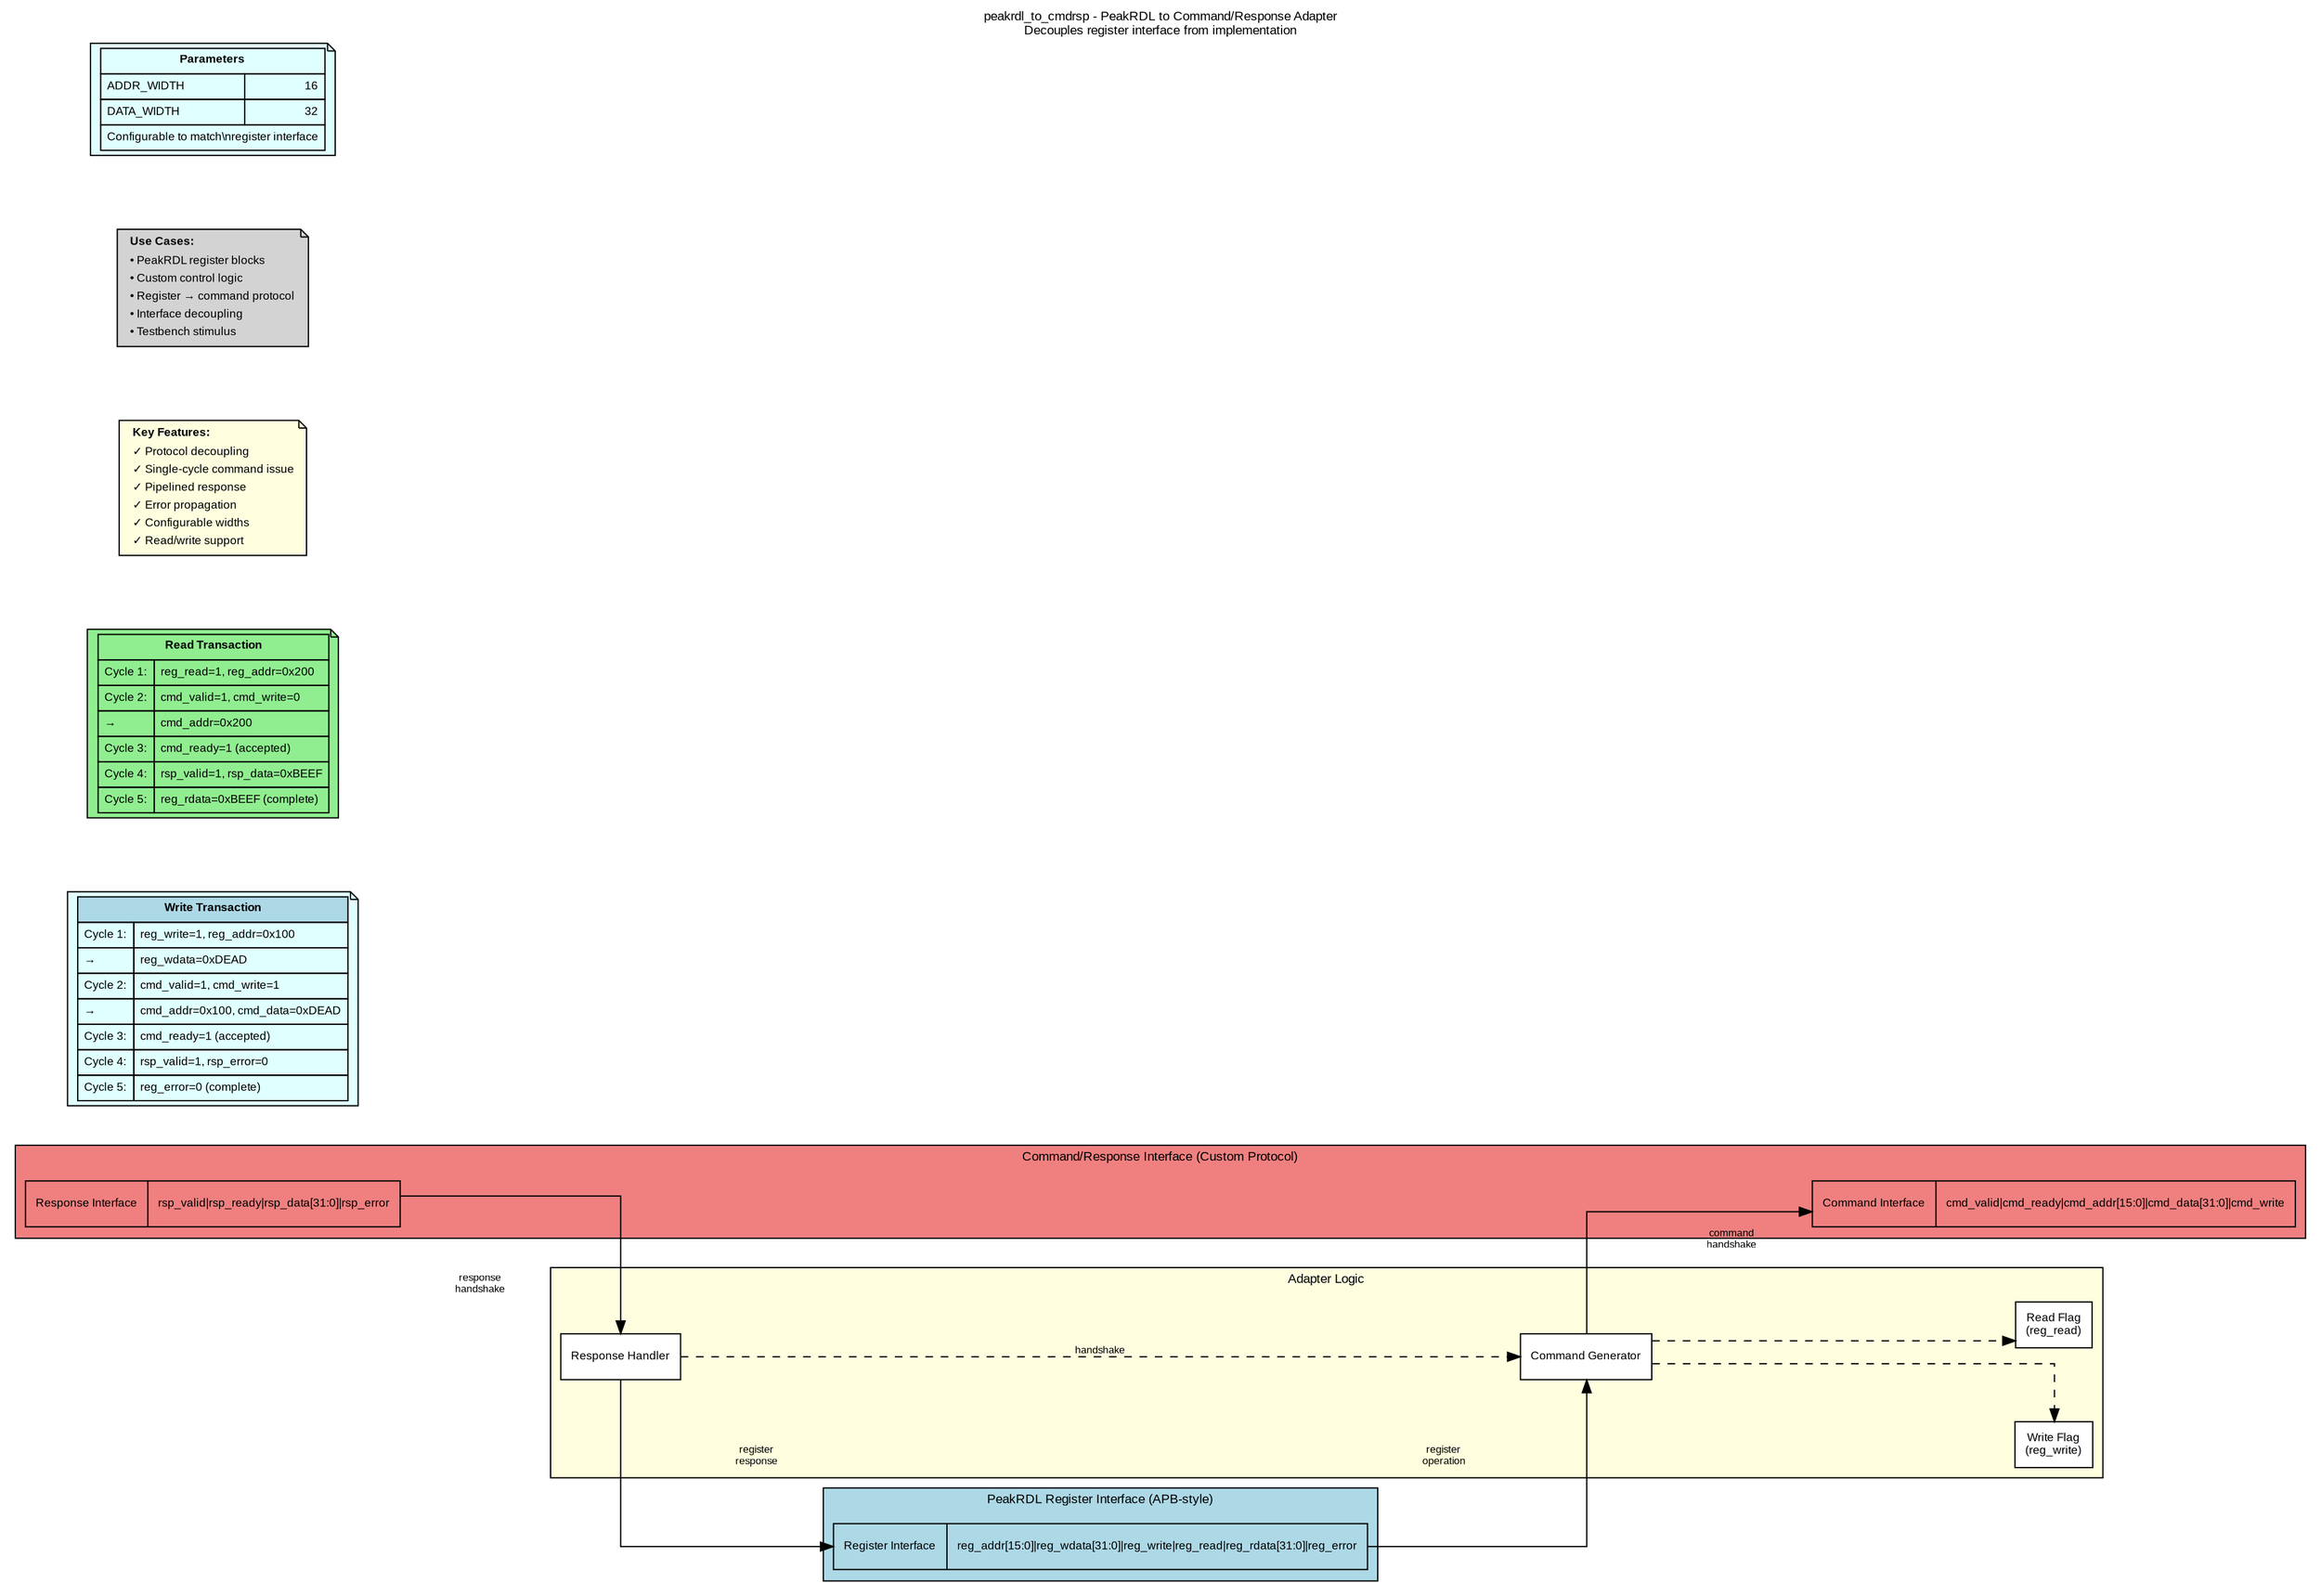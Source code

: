 // Graphviz Block Diagram: peakrdl_to_cmdrsp
// Purpose: PeakRDL Register Interface to Command/Response Protocol Adapter
// Module: peakrdl_to_cmdrsp.sv

digraph peakrdl_adapter {
    rankdir=LR;
    newrank=true;
    splines=ortho;
    nodesep=0.8;
    ranksep=1.2;

    // Graph attributes
    graph [fontname="Arial", fontsize=10, label="peakrdl_to_cmdrsp - PeakRDL to Command/Response Adapter\nDecouples register interface from implementation", labelloc=t];
    node [fontname="Arial", fontsize=9, shape=box, style=filled];
    edge [fontname="Arial", fontsize=8];

    // PeakRDL Register Interface (APB-style)
    subgraph cluster_peakrdl {
        label="PeakRDL Register Interface (APB-style)";
        style=filled;
        fillcolor=lightblue;

        reg_if [shape=record, fillcolor=lightblue, label="{Register Interface|reg_addr[15:0]\|reg_wdata[31:0]\|reg_write\|reg_read\|reg_rdata[31:0]\|reg_error}"];
    }

    // Adapter Logic
    subgraph cluster_adapter {
        label="Adapter Logic";
        style=filled;
        fillcolor=lightyellow;

        cmd_gen [shape=box, fillcolor=white, label="Command Generator"];
        rsp_handler [shape=box, fillcolor=white, label="Response Handler"];
        wr_flag [shape=box, fillcolor=white, label="Write Flag\n(reg_write)"];
        rd_flag [shape=box, fillcolor=white, label="Read Flag\n(reg_read)"];

        cmd_gen -> wr_flag [style=dashed];
        cmd_gen -> rd_flag [style=dashed];
        rsp_handler -> cmd_gen [style=dashed, label="handshake"];
    }

    // Command/Response Interface
    subgraph cluster_cmdrsp {
        label="Command/Response Interface (Custom Protocol)";
        style=filled;
        fillcolor=lightcoral;

        cmd_if [shape=record, fillcolor=lightcoral, label="{Command Interface|cmd_valid\|cmd_ready\|cmd_addr[15:0]\|cmd_data[31:0]\|cmd_write}"];
        rsp_if [shape=record, fillcolor=lightcoral, label="{Response Interface|rsp_valid\|rsp_ready\|rsp_data[31:0]\|rsp_error}"];
    }

    // Data flow
    reg_if -> cmd_gen [label="register\noperation"];
    cmd_gen -> cmd_if [label="command\nhandshake"];
    rsp_if -> rsp_handler [label="response\nhandshake"];
    rsp_handler -> reg_if [label="register\nresponse"];

    // Write transaction example
    wr_example [shape=note, fillcolor=lightcyan, label=<
<TABLE BORDER="0" CELLBORDER="1" CELLSPACING="0" CELLPADDING="4">
<TR><TD COLSPAN="2" BGCOLOR="lightblue"><B>Write Transaction</B></TD></TR>
<TR><TD ALIGN="LEFT">Cycle 1:</TD><TD ALIGN="LEFT">reg_write=1, reg_addr=0x100</TD></TR>
<TR><TD ALIGN="LEFT">→</TD><TD ALIGN="LEFT">reg_wdata=0xDEAD</TD></TR>
<TR><TD ALIGN="LEFT">Cycle 2:</TD><TD ALIGN="LEFT">cmd_valid=1, cmd_write=1</TD></TR>
<TR><TD ALIGN="LEFT">→</TD><TD ALIGN="LEFT">cmd_addr=0x100, cmd_data=0xDEAD</TD></TR>
<TR><TD ALIGN="LEFT">Cycle 3:</TD><TD ALIGN="LEFT">cmd_ready=1 (accepted)</TD></TR>
<TR><TD ALIGN="LEFT">Cycle 4:</TD><TD ALIGN="LEFT">rsp_valid=1, rsp_error=0</TD></TR>
<TR><TD ALIGN="LEFT">Cycle 5:</TD><TD ALIGN="LEFT">reg_error=0 (complete)</TD></TR>
</TABLE>>];

    // Read transaction example
    rd_example [shape=note, fillcolor=lightgreen, label=<
<TABLE BORDER="0" CELLBORDER="1" CELLSPACING="0" CELLPADDING="4">
<TR><TD COLSPAN="2" BGCOLOR="lightgreen"><B>Read Transaction</B></TD></TR>
<TR><TD ALIGN="LEFT">Cycle 1:</TD><TD ALIGN="LEFT">reg_read=1, reg_addr=0x200</TD></TR>
<TR><TD ALIGN="LEFT">Cycle 2:</TD><TD ALIGN="LEFT">cmd_valid=1, cmd_write=0</TD></TR>
<TR><TD ALIGN="LEFT">→</TD><TD ALIGN="LEFT">cmd_addr=0x200</TD></TR>
<TR><TD ALIGN="LEFT">Cycle 3:</TD><TD ALIGN="LEFT">cmd_ready=1 (accepted)</TD></TR>
<TR><TD ALIGN="LEFT">Cycle 4:</TD><TD ALIGN="LEFT">rsp_valid=1, rsp_data=0xBEEF</TD></TR>
<TR><TD ALIGN="LEFT">Cycle 5:</TD><TD ALIGN="LEFT">reg_rdata=0xBEEF (complete)</TD></TR>
</TABLE>>];

    // Key features
    features [shape=note, fillcolor=lightyellow, label=<
<TABLE BORDER="0" CELLBORDER="0" CELLSPACING="0" CELLPADDING="2">
<TR><TD ALIGN="LEFT"><B>Key Features:</B></TD></TR>
<TR><TD ALIGN="LEFT">✓ Protocol decoupling</TD></TR>
<TR><TD ALIGN="LEFT">✓ Single-cycle command issue</TD></TR>
<TR><TD ALIGN="LEFT">✓ Pipelined response</TD></TR>
<TR><TD ALIGN="LEFT">✓ Error propagation</TD></TR>
<TR><TD ALIGN="LEFT">✓ Configurable widths</TD></TR>
<TR><TD ALIGN="LEFT">✓ Read/write support</TD></TR>
</TABLE>>];

    // Use cases
    usecases [shape=note, fillcolor=lightgray, label=<
<TABLE BORDER="0" CELLBORDER="0" CELLSPACING="0" CELLPADDING="2">
<TR><TD ALIGN="LEFT"><B>Use Cases:</B></TD></TR>
<TR><TD ALIGN="LEFT">• PeakRDL register blocks</TD></TR>
<TR><TD ALIGN="LEFT">• Custom control logic</TD></TR>
<TR><TD ALIGN="LEFT">• Register → command protocol</TD></TR>
<TR><TD ALIGN="LEFT">• Interface decoupling</TD></TR>
<TR><TD ALIGN="LEFT">• Testbench stimulus</TD></TR>
</TABLE>>];

    // Parameters
    params [shape=note, fillcolor=lightcyan, label=<
<TABLE BORDER="0" CELLBORDER="1" CELLSPACING="0" CELLPADDING="4">
<TR><TD COLSPAN="2" BGCOLOR="lightcyan"><B>Parameters</B></TD></TR>
<TR><TD ALIGN="LEFT">ADDR_WIDTH</TD><TD ALIGN="RIGHT">16</TD></TR>
<TR><TD ALIGN="LEFT">DATA_WIDTH</TD><TD ALIGN="RIGHT">32</TD></TR>
<TR><TD COLSPAN="2" ALIGN="LEFT">Configurable to match\nregister interface</TD></TR>
</TABLE>>];
}
